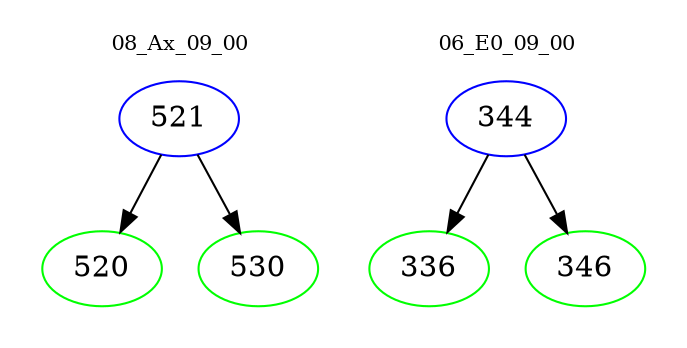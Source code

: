 digraph{
subgraph cluster_0 {
color = white
label = "08_Ax_09_00";
fontsize=10;
T0_521 [label="521", color="blue"]
T0_521 -> T0_520 [color="black"]
T0_520 [label="520", color="green"]
T0_521 -> T0_530 [color="black"]
T0_530 [label="530", color="green"]
}
subgraph cluster_1 {
color = white
label = "06_E0_09_00";
fontsize=10;
T1_344 [label="344", color="blue"]
T1_344 -> T1_336 [color="black"]
T1_336 [label="336", color="green"]
T1_344 -> T1_346 [color="black"]
T1_346 [label="346", color="green"]
}
}
